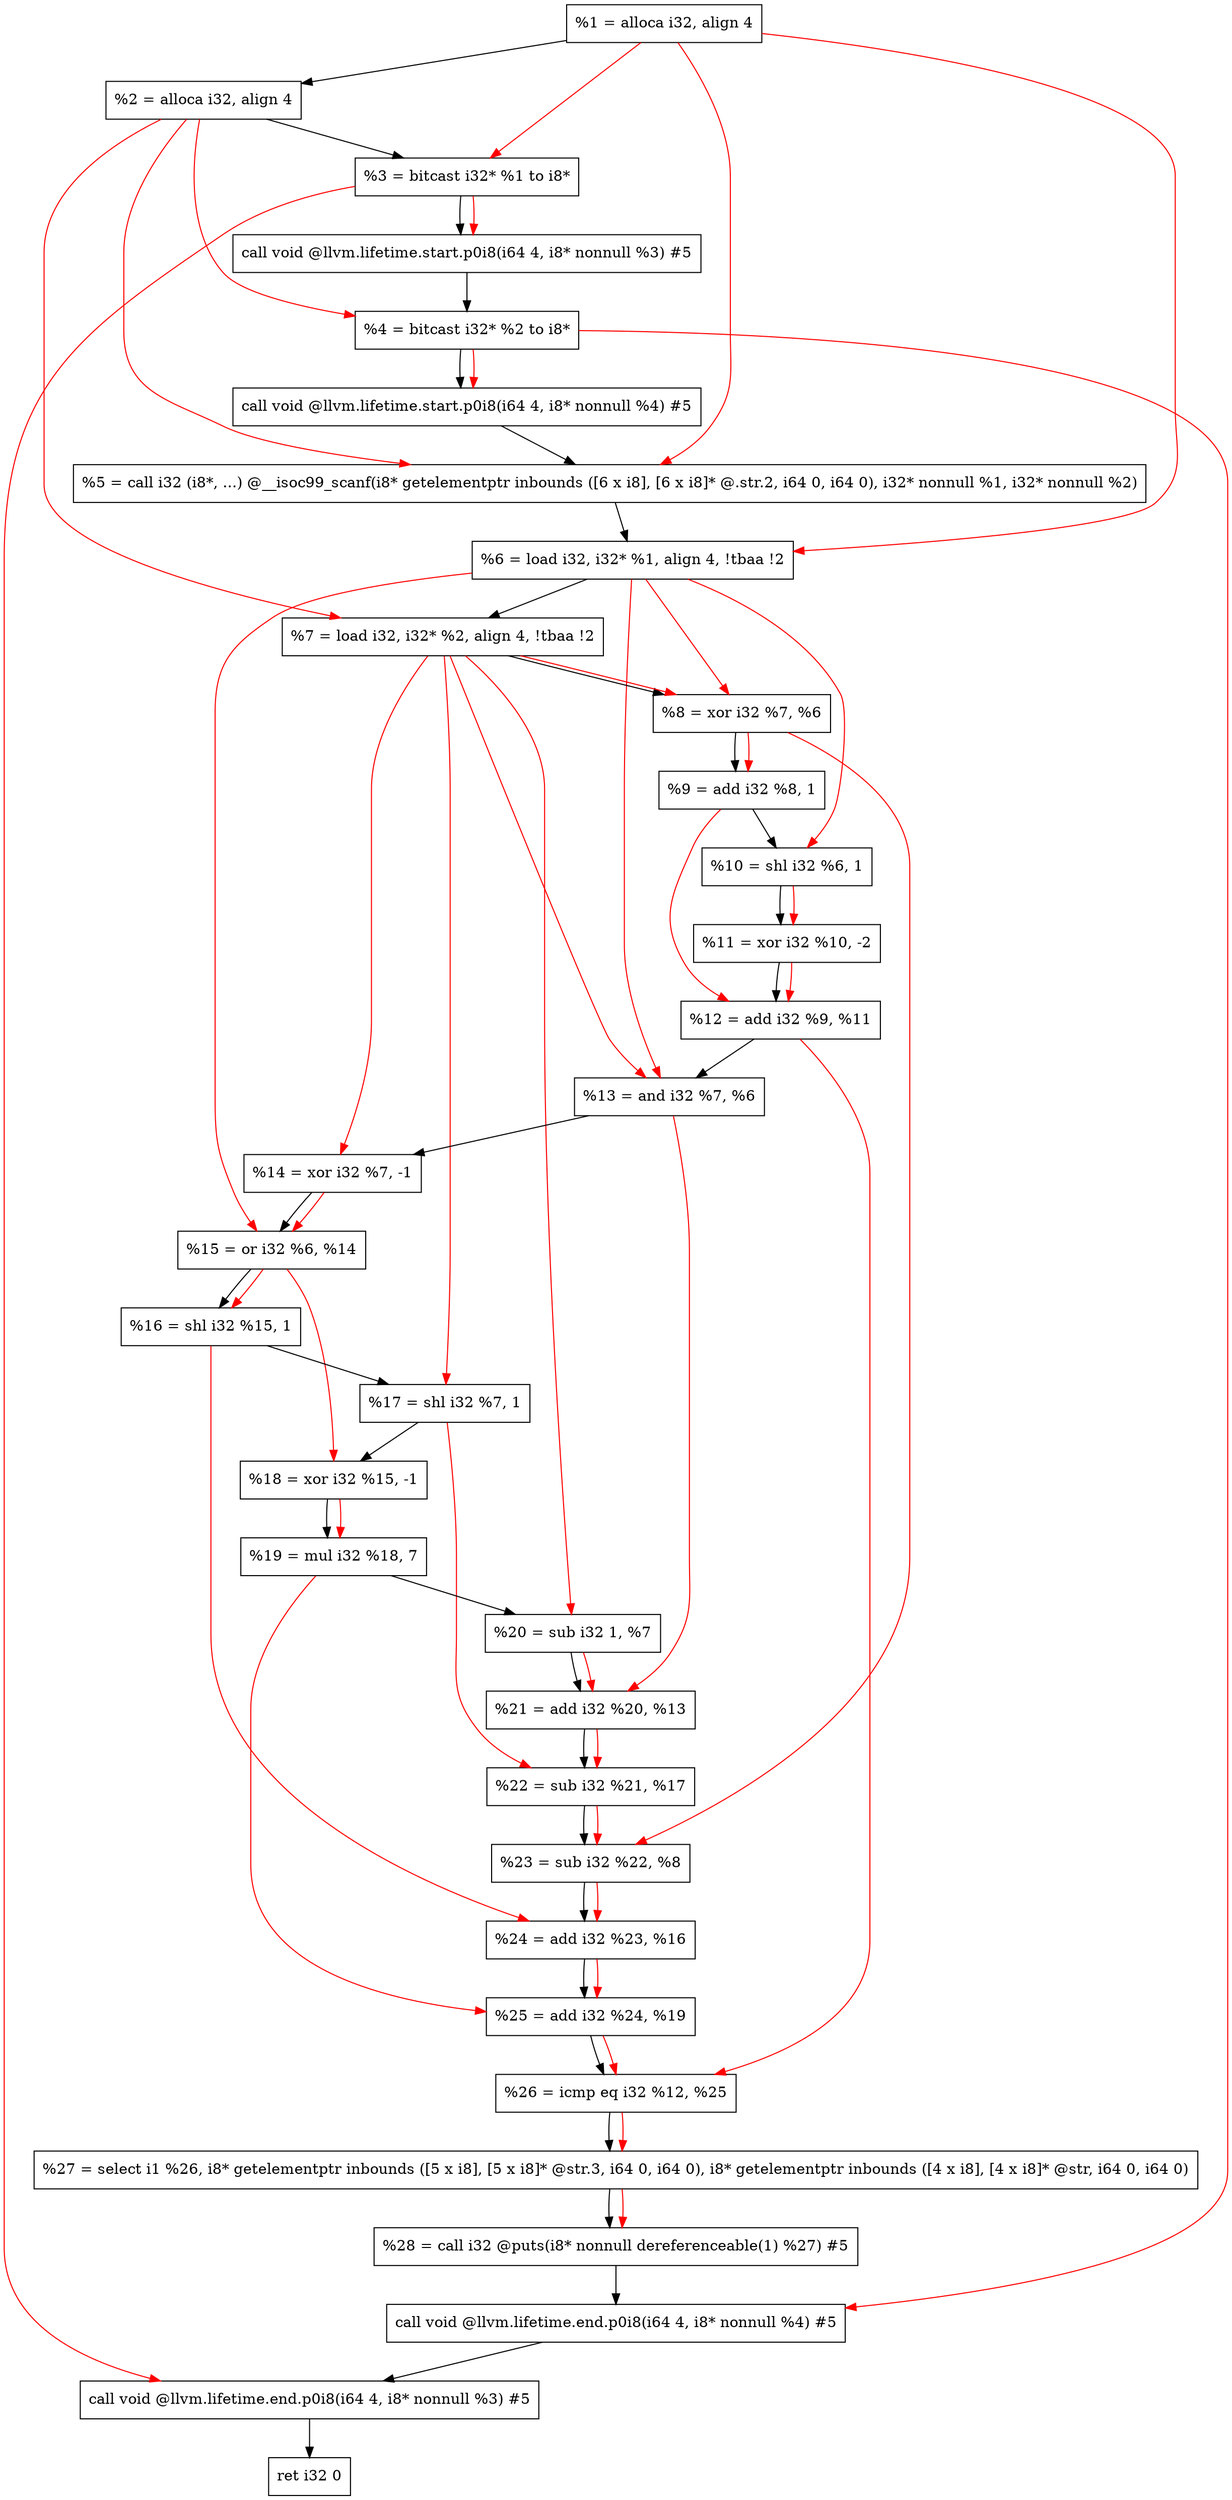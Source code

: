 digraph "DFG for'main' function" {
	Node0x64a9d8[shape=record, label="  %1 = alloca i32, align 4"];
	Node0x64aa58[shape=record, label="  %2 = alloca i32, align 4"];
	Node0x64aae8[shape=record, label="  %3 = bitcast i32* %1 to i8*"];
	Node0x64af48[shape=record, label="  call void @llvm.lifetime.start.p0i8(i64 4, i8* nonnull %3) #5"];
	Node0x64b028[shape=record, label="  %4 = bitcast i32* %2 to i8*"];
	Node0x64b148[shape=record, label="  call void @llvm.lifetime.start.p0i8(i64 4, i8* nonnull %4) #5"];
	Node0x64b380[shape=record, label="  %5 = call i32 (i8*, ...) @__isoc99_scanf(i8* getelementptr inbounds ([6 x i8], [6 x i8]* @.str.2, i64 0, i64 0), i32* nonnull %1, i32* nonnull %2)"];
	Node0x64b438[shape=record, label="  %6 = load i32, i32* %1, align 4, !tbaa !2"];
	Node0x64c3a8[shape=record, label="  %7 = load i32, i32* %2, align 4, !tbaa !2"];
	Node0x64ca30[shape=record, label="  %8 = xor i32 %7, %6"];
	Node0x64caa0[shape=record, label="  %9 = add i32 %8, 1"];
	Node0x64cb10[shape=record, label="  %10 = shl i32 %6, 1"];
	Node0x64cb80[shape=record, label="  %11 = xor i32 %10, -2"];
	Node0x64cbf0[shape=record, label="  %12 = add i32 %9, %11"];
	Node0x64cc60[shape=record, label="  %13 = and i32 %7, %6"];
	Node0x64ccd0[shape=record, label="  %14 = xor i32 %7, -1"];
	Node0x64cd40[shape=record, label="  %15 = or i32 %6, %14"];
	Node0x64cdb0[shape=record, label="  %16 = shl i32 %15, 1"];
	Node0x64ce20[shape=record, label="  %17 = shl i32 %7, 1"];
	Node0x64ce90[shape=record, label="  %18 = xor i32 %15, -1"];
	Node0x64cf00[shape=record, label="  %19 = mul i32 %18, 7"];
	Node0x64cf70[shape=record, label="  %20 = sub i32 1, %7"];
	Node0x64cfe0[shape=record, label="  %21 = add i32 %20, %13"];
	Node0x64d050[shape=record, label="  %22 = sub i32 %21, %17"];
	Node0x64d0c0[shape=record, label="  %23 = sub i32 %22, %8"];
	Node0x64d130[shape=record, label="  %24 = add i32 %23, %16"];
	Node0x64d1a0[shape=record, label="  %25 = add i32 %24, %19"];
	Node0x64d210[shape=record, label="  %26 = icmp eq i32 %12, %25"];
	Node0x5eb9d8[shape=record, label="  %27 = select i1 %26, i8* getelementptr inbounds ([5 x i8], [5 x i8]* @str.3, i64 0, i64 0), i8* getelementptr inbounds ([4 x i8], [4 x i8]* @str, i64 0, i64 0)"];
	Node0x64d2a0[shape=record, label="  %28 = call i32 @puts(i8* nonnull dereferenceable(1) %27) #5"];
	Node0x64d4f8[shape=record, label="  call void @llvm.lifetime.end.p0i8(i64 4, i8* nonnull %4) #5"];
	Node0x64d658[shape=record, label="  call void @llvm.lifetime.end.p0i8(i64 4, i8* nonnull %3) #5"];
	Node0x64d718[shape=record, label="  ret i32 0"];
	Node0x64a9d8 -> Node0x64aa58;
	Node0x64aa58 -> Node0x64aae8;
	Node0x64aae8 -> Node0x64af48;
	Node0x64af48 -> Node0x64b028;
	Node0x64b028 -> Node0x64b148;
	Node0x64b148 -> Node0x64b380;
	Node0x64b380 -> Node0x64b438;
	Node0x64b438 -> Node0x64c3a8;
	Node0x64c3a8 -> Node0x64ca30;
	Node0x64ca30 -> Node0x64caa0;
	Node0x64caa0 -> Node0x64cb10;
	Node0x64cb10 -> Node0x64cb80;
	Node0x64cb80 -> Node0x64cbf0;
	Node0x64cbf0 -> Node0x64cc60;
	Node0x64cc60 -> Node0x64ccd0;
	Node0x64ccd0 -> Node0x64cd40;
	Node0x64cd40 -> Node0x64cdb0;
	Node0x64cdb0 -> Node0x64ce20;
	Node0x64ce20 -> Node0x64ce90;
	Node0x64ce90 -> Node0x64cf00;
	Node0x64cf00 -> Node0x64cf70;
	Node0x64cf70 -> Node0x64cfe0;
	Node0x64cfe0 -> Node0x64d050;
	Node0x64d050 -> Node0x64d0c0;
	Node0x64d0c0 -> Node0x64d130;
	Node0x64d130 -> Node0x64d1a0;
	Node0x64d1a0 -> Node0x64d210;
	Node0x64d210 -> Node0x5eb9d8;
	Node0x5eb9d8 -> Node0x64d2a0;
	Node0x64d2a0 -> Node0x64d4f8;
	Node0x64d4f8 -> Node0x64d658;
	Node0x64d658 -> Node0x64d718;
edge [color=red]
	Node0x64a9d8 -> Node0x64aae8;
	Node0x64aae8 -> Node0x64af48;
	Node0x64aa58 -> Node0x64b028;
	Node0x64b028 -> Node0x64b148;
	Node0x64a9d8 -> Node0x64b380;
	Node0x64aa58 -> Node0x64b380;
	Node0x64a9d8 -> Node0x64b438;
	Node0x64aa58 -> Node0x64c3a8;
	Node0x64c3a8 -> Node0x64ca30;
	Node0x64b438 -> Node0x64ca30;
	Node0x64ca30 -> Node0x64caa0;
	Node0x64b438 -> Node0x64cb10;
	Node0x64cb10 -> Node0x64cb80;
	Node0x64caa0 -> Node0x64cbf0;
	Node0x64cb80 -> Node0x64cbf0;
	Node0x64c3a8 -> Node0x64cc60;
	Node0x64b438 -> Node0x64cc60;
	Node0x64c3a8 -> Node0x64ccd0;
	Node0x64b438 -> Node0x64cd40;
	Node0x64ccd0 -> Node0x64cd40;
	Node0x64cd40 -> Node0x64cdb0;
	Node0x64c3a8 -> Node0x64ce20;
	Node0x64cd40 -> Node0x64ce90;
	Node0x64ce90 -> Node0x64cf00;
	Node0x64c3a8 -> Node0x64cf70;
	Node0x64cf70 -> Node0x64cfe0;
	Node0x64cc60 -> Node0x64cfe0;
	Node0x64cfe0 -> Node0x64d050;
	Node0x64ce20 -> Node0x64d050;
	Node0x64d050 -> Node0x64d0c0;
	Node0x64ca30 -> Node0x64d0c0;
	Node0x64d0c0 -> Node0x64d130;
	Node0x64cdb0 -> Node0x64d130;
	Node0x64d130 -> Node0x64d1a0;
	Node0x64cf00 -> Node0x64d1a0;
	Node0x64cbf0 -> Node0x64d210;
	Node0x64d1a0 -> Node0x64d210;
	Node0x64d210 -> Node0x5eb9d8;
	Node0x5eb9d8 -> Node0x64d2a0;
	Node0x64b028 -> Node0x64d4f8;
	Node0x64aae8 -> Node0x64d658;
}

